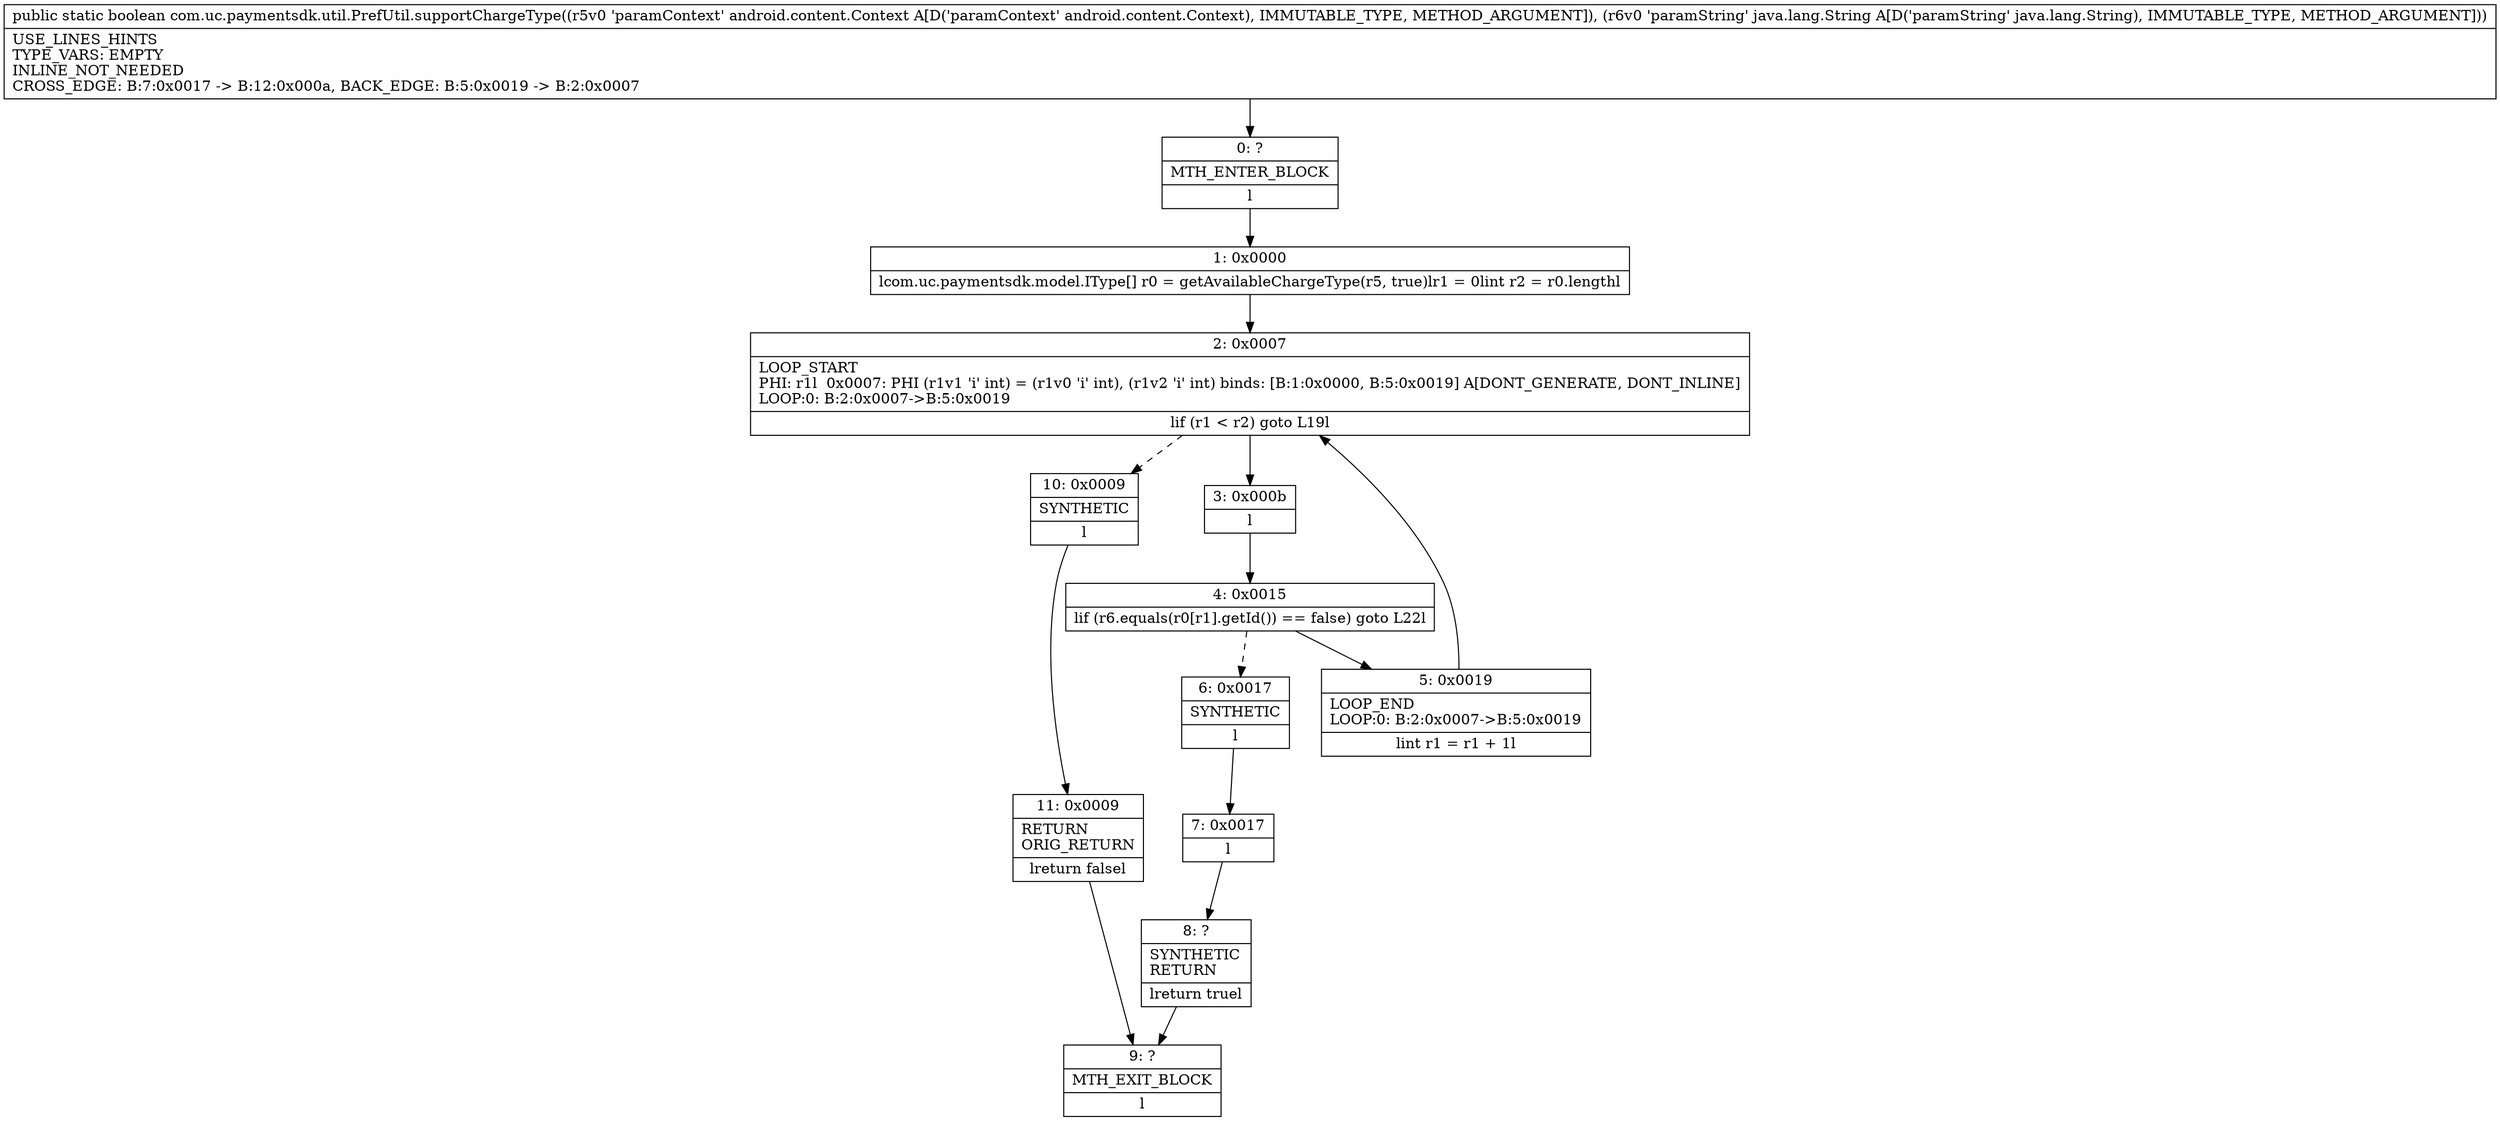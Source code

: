 digraph "CFG forcom.uc.paymentsdk.util.PrefUtil.supportChargeType(Landroid\/content\/Context;Ljava\/lang\/String;)Z" {
Node_0 [shape=record,label="{0\:\ ?|MTH_ENTER_BLOCK\l|l}"];
Node_1 [shape=record,label="{1\:\ 0x0000|lcom.uc.paymentsdk.model.IType[] r0 = getAvailableChargeType(r5, true)lr1 = 0lint r2 = r0.lengthl}"];
Node_2 [shape=record,label="{2\:\ 0x0007|LOOP_START\lPHI: r1l  0x0007: PHI (r1v1 'i' int) = (r1v0 'i' int), (r1v2 'i' int) binds: [B:1:0x0000, B:5:0x0019] A[DONT_GENERATE, DONT_INLINE]\lLOOP:0: B:2:0x0007\-\>B:5:0x0019\l|lif (r1 \< r2) goto L19l}"];
Node_3 [shape=record,label="{3\:\ 0x000b|l}"];
Node_4 [shape=record,label="{4\:\ 0x0015|lif (r6.equals(r0[r1].getId()) == false) goto L22l}"];
Node_5 [shape=record,label="{5\:\ 0x0019|LOOP_END\lLOOP:0: B:2:0x0007\-\>B:5:0x0019\l|lint r1 = r1 + 1l}"];
Node_6 [shape=record,label="{6\:\ 0x0017|SYNTHETIC\l|l}"];
Node_7 [shape=record,label="{7\:\ 0x0017|l}"];
Node_8 [shape=record,label="{8\:\ ?|SYNTHETIC\lRETURN\l|lreturn truel}"];
Node_9 [shape=record,label="{9\:\ ?|MTH_EXIT_BLOCK\l|l}"];
Node_10 [shape=record,label="{10\:\ 0x0009|SYNTHETIC\l|l}"];
Node_11 [shape=record,label="{11\:\ 0x0009|RETURN\lORIG_RETURN\l|lreturn falsel}"];
MethodNode[shape=record,label="{public static boolean com.uc.paymentsdk.util.PrefUtil.supportChargeType((r5v0 'paramContext' android.content.Context A[D('paramContext' android.content.Context), IMMUTABLE_TYPE, METHOD_ARGUMENT]), (r6v0 'paramString' java.lang.String A[D('paramString' java.lang.String), IMMUTABLE_TYPE, METHOD_ARGUMENT]))  | USE_LINES_HINTS\lTYPE_VARS: EMPTY\lINLINE_NOT_NEEDED\lCROSS_EDGE: B:7:0x0017 \-\> B:12:0x000a, BACK_EDGE: B:5:0x0019 \-\> B:2:0x0007\l}"];
MethodNode -> Node_0;
Node_0 -> Node_1;
Node_1 -> Node_2;
Node_2 -> Node_3;
Node_2 -> Node_10[style=dashed];
Node_3 -> Node_4;
Node_4 -> Node_5;
Node_4 -> Node_6[style=dashed];
Node_5 -> Node_2;
Node_6 -> Node_7;
Node_7 -> Node_8;
Node_8 -> Node_9;
Node_10 -> Node_11;
Node_11 -> Node_9;
}

